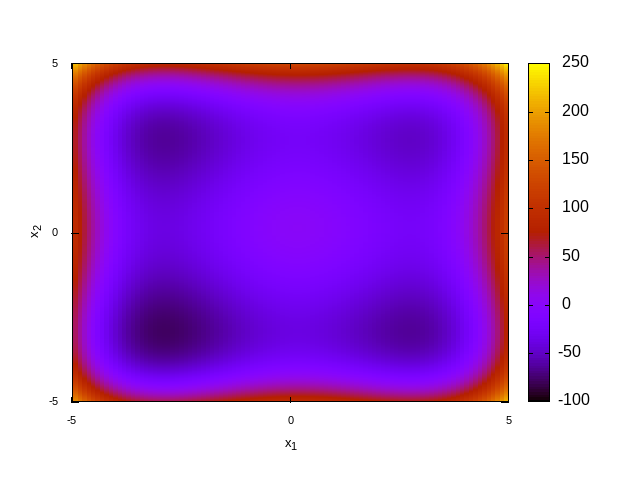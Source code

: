 #!/usr/bin/gnuplot -persist

set terminal png
set output "styb-tang-map.png"
set xlabel "x_1" font ",10"
set ylabel "x_2" font ",10"
set pm3d map
set isosamples 2000
unset key
set xtics -5, 5, 5 font ",8"
set ytics -5, 5, 5 font ",8"
set xrange [-5:5]
set yrange [-5:5]
set autoscale xfix
set autoscale yfix
splot 0.5 * ((x**4 - 16*(x**2) + 5*x) + (y**4 - 16*(y**2) + 5*y))
